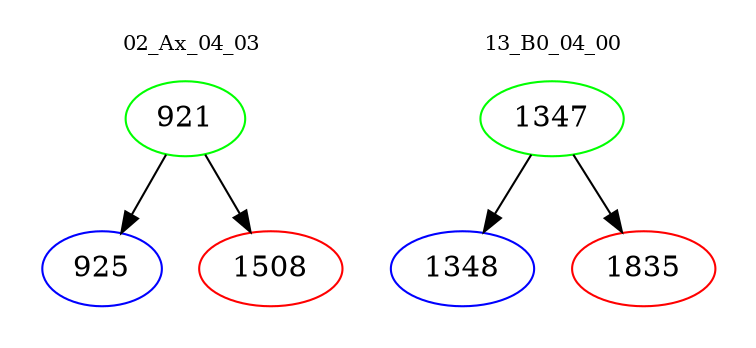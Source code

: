 digraph{
subgraph cluster_0 {
color = white
label = "02_Ax_04_03";
fontsize=10;
T0_921 [label="921", color="green"]
T0_921 -> T0_925 [color="black"]
T0_925 [label="925", color="blue"]
T0_921 -> T0_1508 [color="black"]
T0_1508 [label="1508", color="red"]
}
subgraph cluster_1 {
color = white
label = "13_B0_04_00";
fontsize=10;
T1_1347 [label="1347", color="green"]
T1_1347 -> T1_1348 [color="black"]
T1_1348 [label="1348", color="blue"]
T1_1347 -> T1_1835 [color="black"]
T1_1835 [label="1835", color="red"]
}
}

